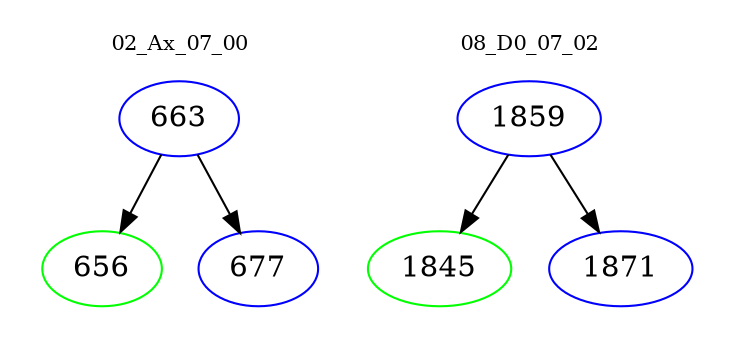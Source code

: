 digraph{
subgraph cluster_0 {
color = white
label = "02_Ax_07_00";
fontsize=10;
T0_663 [label="663", color="blue"]
T0_663 -> T0_656 [color="black"]
T0_656 [label="656", color="green"]
T0_663 -> T0_677 [color="black"]
T0_677 [label="677", color="blue"]
}
subgraph cluster_1 {
color = white
label = "08_D0_07_02";
fontsize=10;
T1_1859 [label="1859", color="blue"]
T1_1859 -> T1_1845 [color="black"]
T1_1845 [label="1845", color="green"]
T1_1859 -> T1_1871 [color="black"]
T1_1871 [label="1871", color="blue"]
}
}
